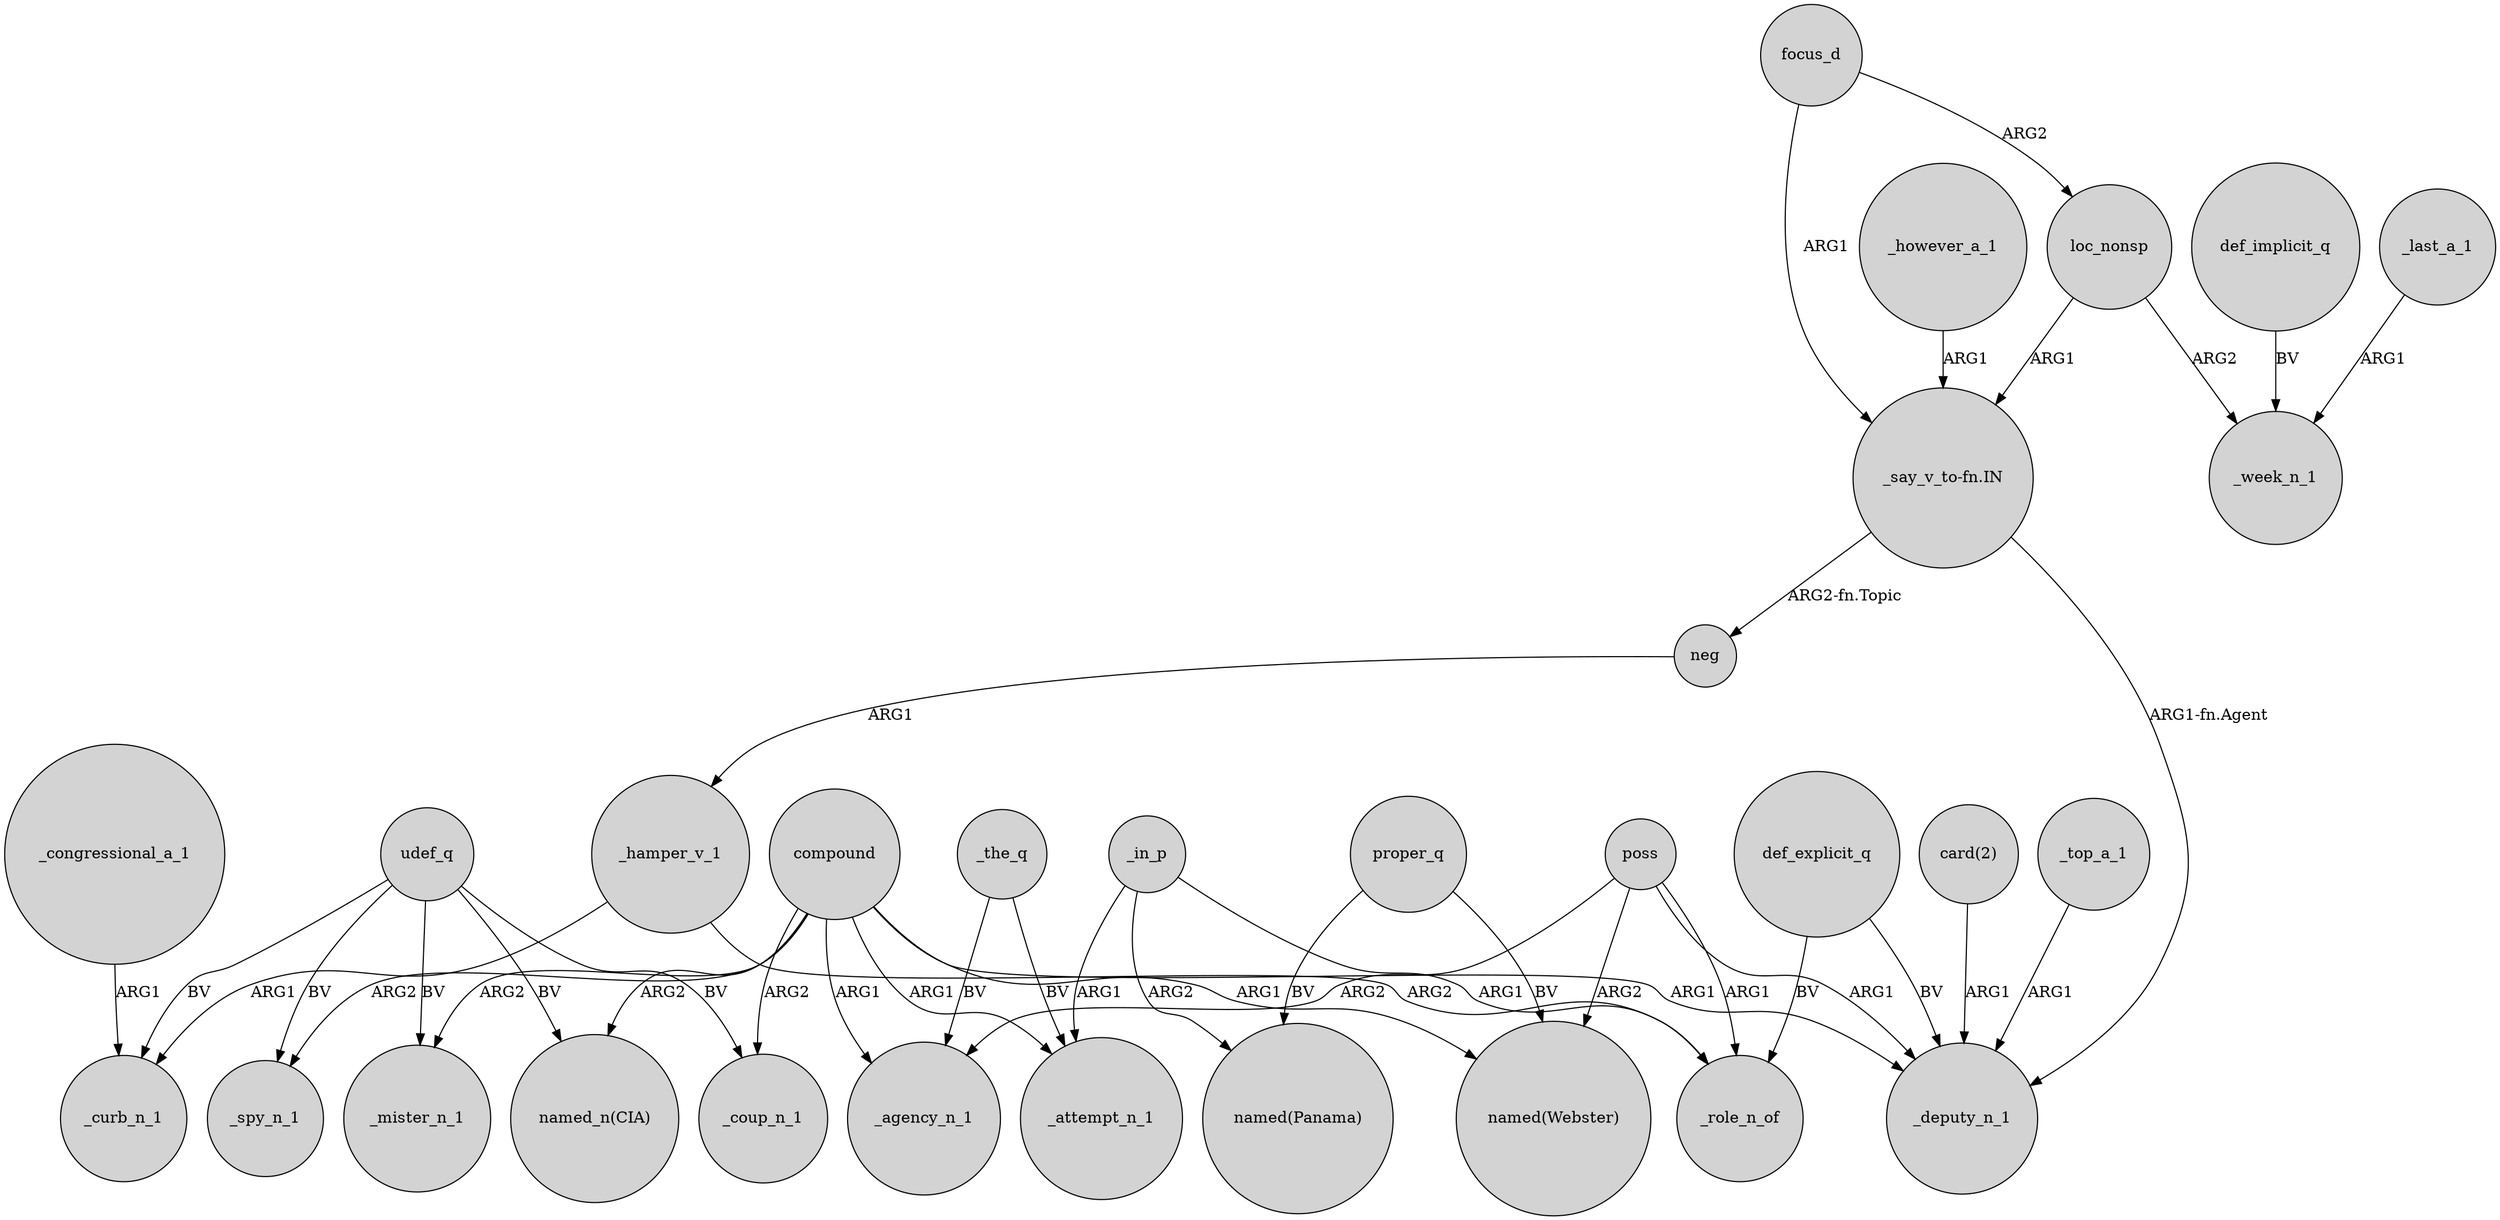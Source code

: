 digraph {
	node [shape=circle style=filled]
	udef_q -> _spy_n_1 [label=BV]
	_the_q -> _agency_n_1 [label=BV]
	focus_d -> loc_nonsp [label=ARG2]
	compound -> _agency_n_1 [label=ARG1]
	def_implicit_q -> _week_n_1 [label=BV]
	neg -> _hamper_v_1 [label=ARG1]
	compound -> _coup_n_1 [label=ARG2]
	udef_q -> "named_n(CIA)" [label=BV]
	compound -> _attempt_n_1 [label=ARG1]
	compound -> _mister_n_1 [label=ARG2]
	_congressional_a_1 -> _curb_n_1 [label=ARG1]
	udef_q -> _mister_n_1 [label=BV]
	poss -> _deputy_n_1 [label=ARG1]
	"card(2)" -> _deputy_n_1 [label=ARG1]
	udef_q -> _curb_n_1 [label=BV]
	udef_q -> _coup_n_1 [label=BV]
	"_say_v_to-fn.IN" -> _deputy_n_1 [label="ARG1-fn.Agent"]
	compound -> "named_n(CIA)" [label=ARG2]
	_however_a_1 -> "_say_v_to-fn.IN" [label=ARG1]
	_hamper_v_1 -> _role_n_of [label=ARG2]
	poss -> _role_n_of [label=ARG1]
	focus_d -> "_say_v_to-fn.IN" [label=ARG1]
	_hamper_v_1 -> _curb_n_1 [label=ARG1]
	_in_p -> "named(Panama)" [label=ARG2]
	proper_q -> "named(Panama)" [label=BV]
	loc_nonsp -> _week_n_1 [label=ARG2]
	_in_p -> _attempt_n_1 [label=ARG1]
	_the_q -> _attempt_n_1 [label=BV]
	proper_q -> "named(Webster)" [label=BV]
	poss -> _agency_n_1 [label=ARG2]
	loc_nonsp -> "_say_v_to-fn.IN" [label=ARG1]
	_last_a_1 -> _week_n_1 [label=ARG1]
	compound -> _spy_n_1 [label=ARG2]
	_top_a_1 -> _deputy_n_1 [label=ARG1]
	"_say_v_to-fn.IN" -> neg [label="ARG2-fn.Topic"]
	def_explicit_q -> _role_n_of [label=BV]
	_in_p -> _role_n_of [label=ARG1]
	def_explicit_q -> _deputy_n_1 [label=BV]
	compound -> "named(Webster)" [label=ARG1]
	poss -> "named(Webster)" [label=ARG2]
	compound -> _deputy_n_1 [label=ARG1]
}
